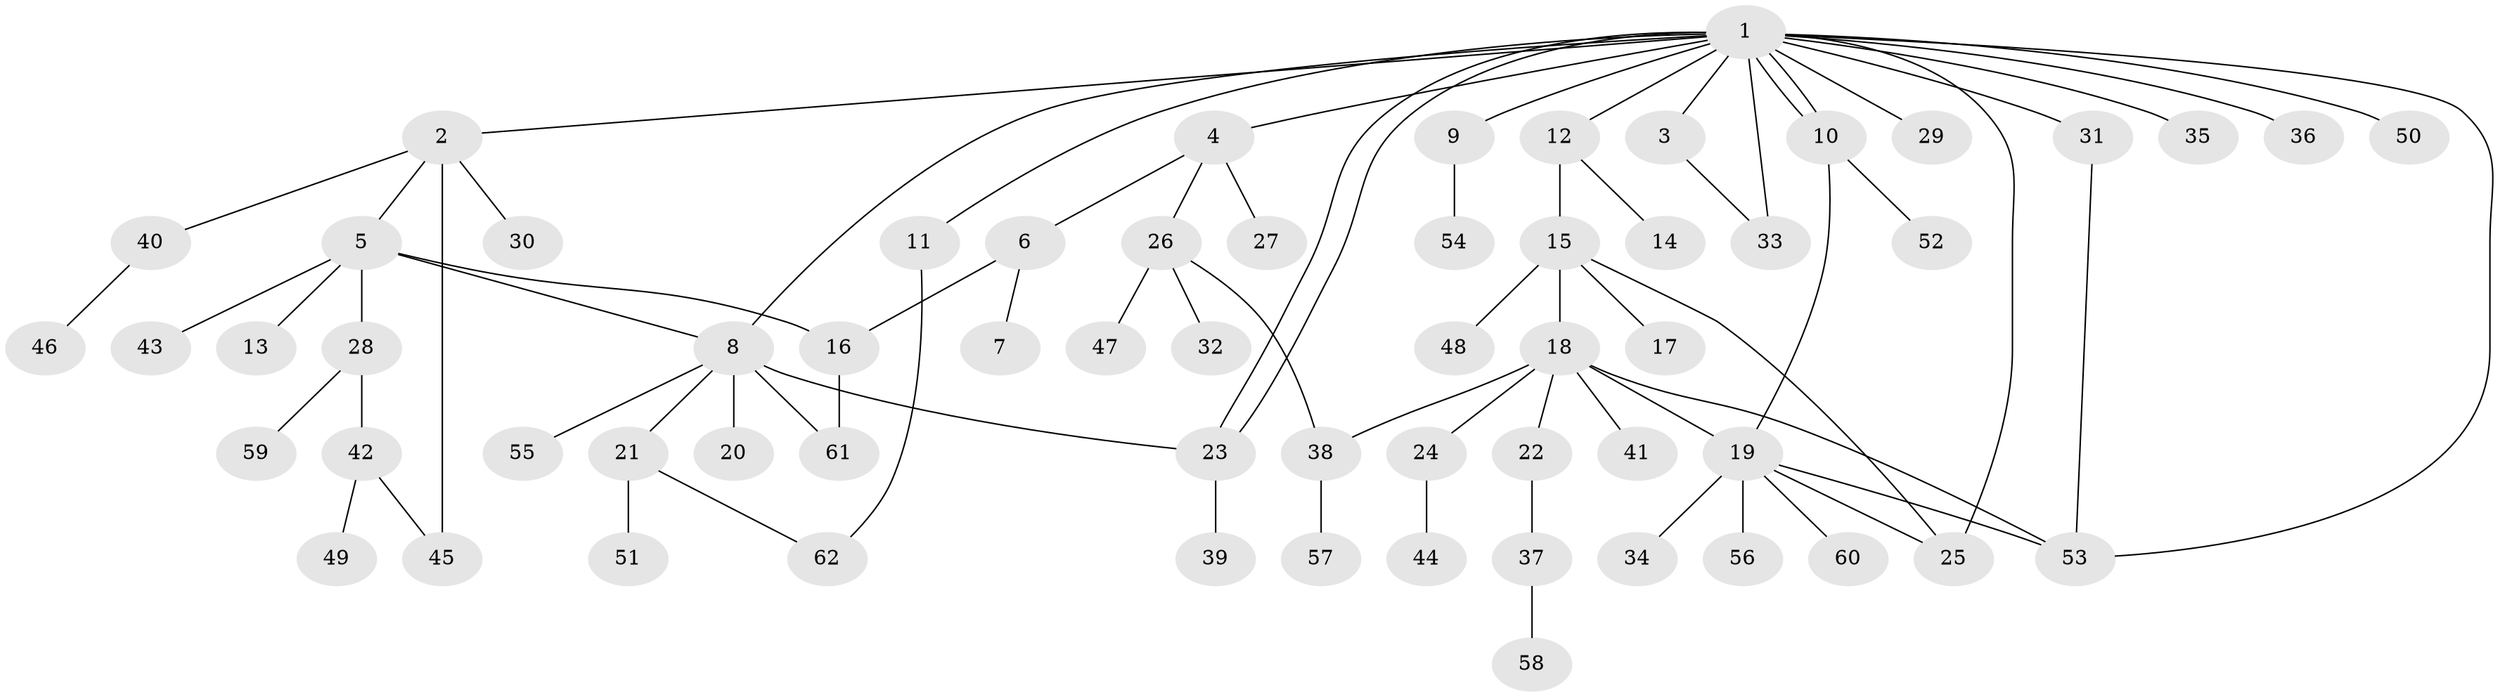 // coarse degree distribution, {15: 0.022222222222222223, 4: 0.044444444444444446, 3: 0.13333333333333333, 5: 0.044444444444444446, 1: 0.4, 6: 0.044444444444444446, 2: 0.28888888888888886, 7: 0.022222222222222223}
// Generated by graph-tools (version 1.1) at 2025/50/03/04/25 22:50:32]
// undirected, 62 vertices, 77 edges
graph export_dot {
  node [color=gray90,style=filled];
  1;
  2;
  3;
  4;
  5;
  6;
  7;
  8;
  9;
  10;
  11;
  12;
  13;
  14;
  15;
  16;
  17;
  18;
  19;
  20;
  21;
  22;
  23;
  24;
  25;
  26;
  27;
  28;
  29;
  30;
  31;
  32;
  33;
  34;
  35;
  36;
  37;
  38;
  39;
  40;
  41;
  42;
  43;
  44;
  45;
  46;
  47;
  48;
  49;
  50;
  51;
  52;
  53;
  54;
  55;
  56;
  57;
  58;
  59;
  60;
  61;
  62;
  1 -- 2;
  1 -- 3;
  1 -- 4;
  1 -- 8;
  1 -- 9;
  1 -- 10;
  1 -- 10;
  1 -- 11;
  1 -- 12;
  1 -- 23;
  1 -- 23;
  1 -- 25;
  1 -- 29;
  1 -- 31;
  1 -- 33;
  1 -- 35;
  1 -- 36;
  1 -- 50;
  1 -- 53;
  2 -- 5;
  2 -- 30;
  2 -- 40;
  2 -- 45;
  3 -- 33;
  4 -- 6;
  4 -- 26;
  4 -- 27;
  5 -- 8;
  5 -- 13;
  5 -- 16;
  5 -- 28;
  5 -- 43;
  6 -- 7;
  6 -- 16;
  8 -- 20;
  8 -- 21;
  8 -- 23;
  8 -- 55;
  8 -- 61;
  9 -- 54;
  10 -- 19;
  10 -- 52;
  11 -- 62;
  12 -- 14;
  12 -- 15;
  15 -- 17;
  15 -- 18;
  15 -- 25;
  15 -- 48;
  16 -- 61;
  18 -- 19;
  18 -- 22;
  18 -- 24;
  18 -- 38;
  18 -- 41;
  18 -- 53;
  19 -- 25;
  19 -- 34;
  19 -- 53;
  19 -- 56;
  19 -- 60;
  21 -- 51;
  21 -- 62;
  22 -- 37;
  23 -- 39;
  24 -- 44;
  26 -- 32;
  26 -- 38;
  26 -- 47;
  28 -- 42;
  28 -- 59;
  31 -- 53;
  37 -- 58;
  38 -- 57;
  40 -- 46;
  42 -- 45;
  42 -- 49;
}
